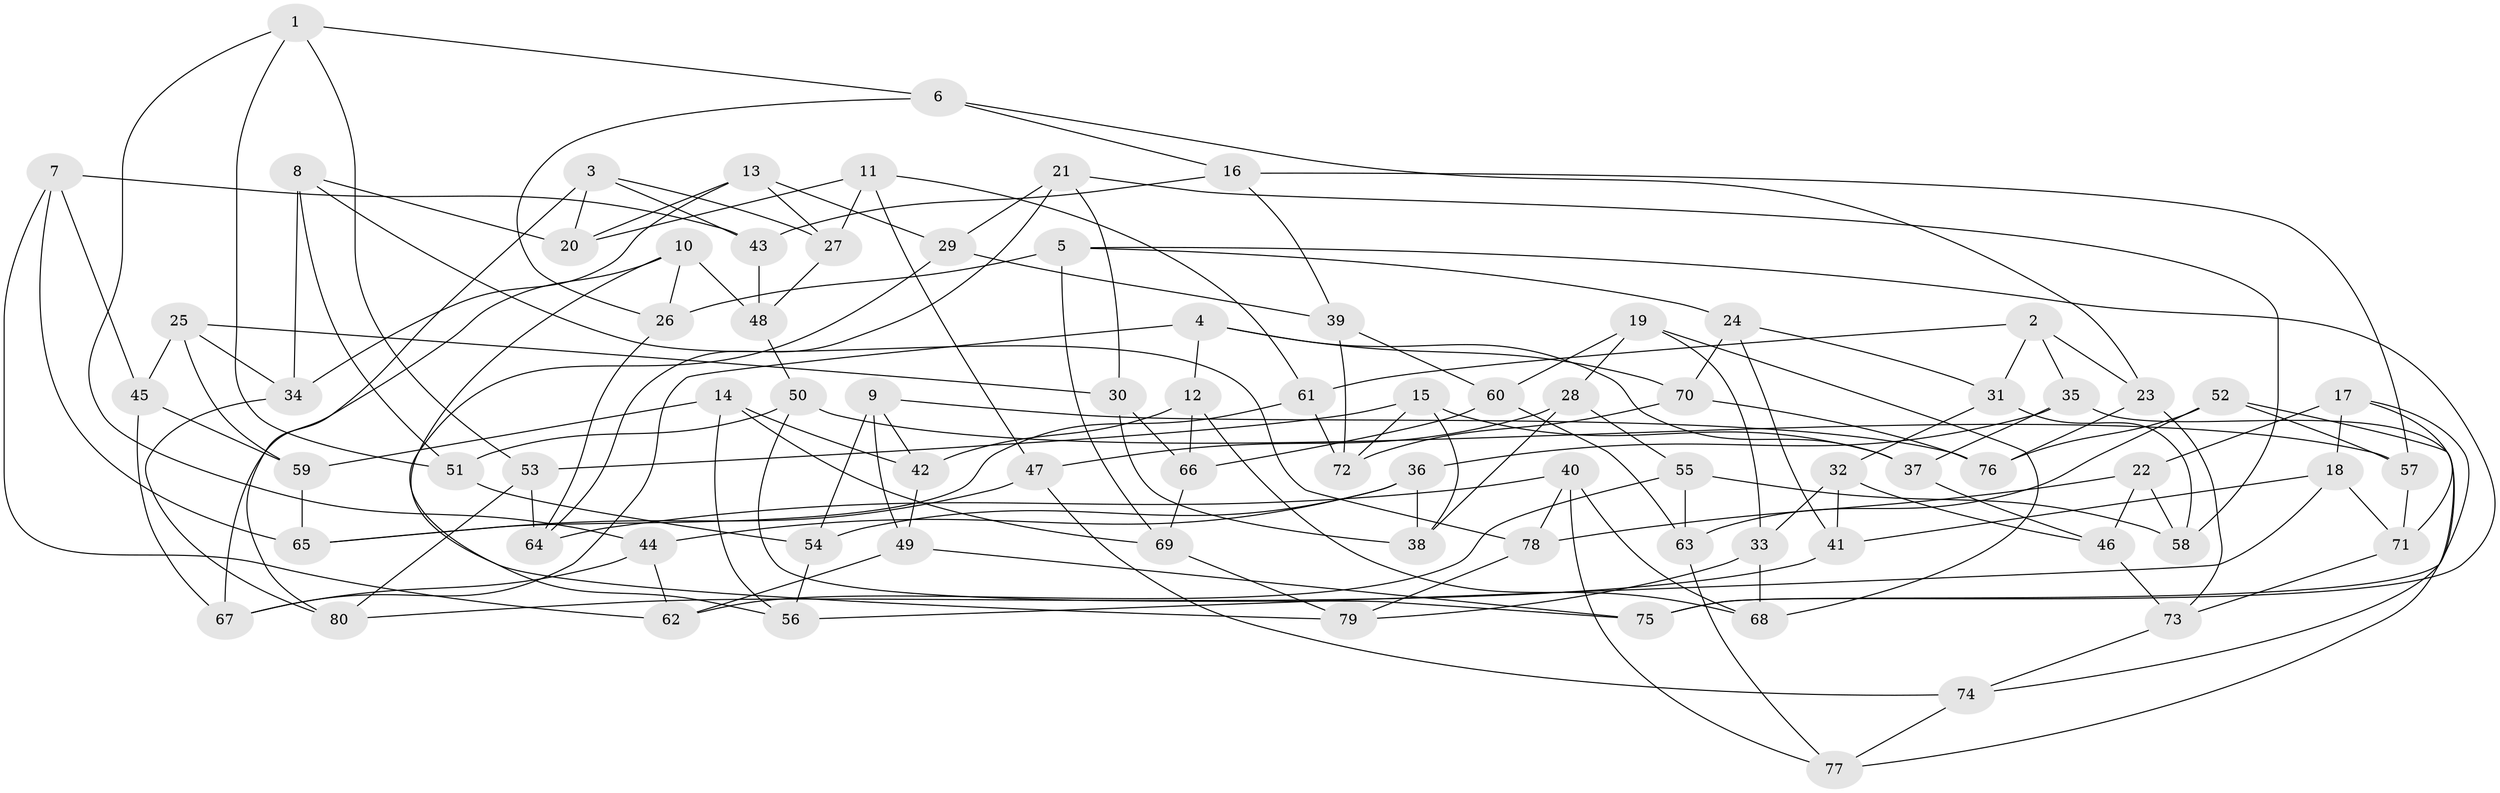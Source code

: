 // Generated by graph-tools (version 1.1) at 2025/58/03/09/25 04:58:06]
// undirected, 80 vertices, 160 edges
graph export_dot {
graph [start="1"]
  node [color=gray90,style=filled];
  1;
  2;
  3;
  4;
  5;
  6;
  7;
  8;
  9;
  10;
  11;
  12;
  13;
  14;
  15;
  16;
  17;
  18;
  19;
  20;
  21;
  22;
  23;
  24;
  25;
  26;
  27;
  28;
  29;
  30;
  31;
  32;
  33;
  34;
  35;
  36;
  37;
  38;
  39;
  40;
  41;
  42;
  43;
  44;
  45;
  46;
  47;
  48;
  49;
  50;
  51;
  52;
  53;
  54;
  55;
  56;
  57;
  58;
  59;
  60;
  61;
  62;
  63;
  64;
  65;
  66;
  67;
  68;
  69;
  70;
  71;
  72;
  73;
  74;
  75;
  76;
  77;
  78;
  79;
  80;
  1 -- 44;
  1 -- 6;
  1 -- 53;
  1 -- 51;
  2 -- 23;
  2 -- 61;
  2 -- 35;
  2 -- 31;
  3 -- 20;
  3 -- 27;
  3 -- 80;
  3 -- 43;
  4 -- 70;
  4 -- 12;
  4 -- 37;
  4 -- 67;
  5 -- 24;
  5 -- 75;
  5 -- 26;
  5 -- 69;
  6 -- 26;
  6 -- 23;
  6 -- 16;
  7 -- 62;
  7 -- 45;
  7 -- 43;
  7 -- 65;
  8 -- 34;
  8 -- 51;
  8 -- 20;
  8 -- 78;
  9 -- 54;
  9 -- 76;
  9 -- 42;
  9 -- 49;
  10 -- 26;
  10 -- 67;
  10 -- 79;
  10 -- 48;
  11 -- 27;
  11 -- 47;
  11 -- 20;
  11 -- 61;
  12 -- 66;
  12 -- 42;
  12 -- 68;
  13 -- 27;
  13 -- 34;
  13 -- 20;
  13 -- 29;
  14 -- 42;
  14 -- 59;
  14 -- 56;
  14 -- 69;
  15 -- 72;
  15 -- 53;
  15 -- 37;
  15 -- 38;
  16 -- 57;
  16 -- 39;
  16 -- 43;
  17 -- 18;
  17 -- 71;
  17 -- 75;
  17 -- 22;
  18 -- 41;
  18 -- 71;
  18 -- 56;
  19 -- 60;
  19 -- 68;
  19 -- 28;
  19 -- 33;
  21 -- 30;
  21 -- 58;
  21 -- 64;
  21 -- 29;
  22 -- 58;
  22 -- 46;
  22 -- 78;
  23 -- 76;
  23 -- 73;
  24 -- 31;
  24 -- 70;
  24 -- 41;
  25 -- 30;
  25 -- 45;
  25 -- 34;
  25 -- 59;
  26 -- 64;
  27 -- 48;
  28 -- 55;
  28 -- 47;
  28 -- 38;
  29 -- 56;
  29 -- 39;
  30 -- 66;
  30 -- 38;
  31 -- 58;
  31 -- 32;
  32 -- 41;
  32 -- 46;
  32 -- 33;
  33 -- 68;
  33 -- 79;
  34 -- 80;
  35 -- 36;
  35 -- 37;
  35 -- 77;
  36 -- 54;
  36 -- 44;
  36 -- 38;
  37 -- 46;
  39 -- 72;
  39 -- 60;
  40 -- 68;
  40 -- 77;
  40 -- 64;
  40 -- 78;
  41 -- 80;
  42 -- 49;
  43 -- 48;
  44 -- 67;
  44 -- 62;
  45 -- 59;
  45 -- 67;
  46 -- 73;
  47 -- 74;
  47 -- 65;
  48 -- 50;
  49 -- 75;
  49 -- 62;
  50 -- 51;
  50 -- 57;
  50 -- 75;
  51 -- 54;
  52 -- 76;
  52 -- 57;
  52 -- 63;
  52 -- 74;
  53 -- 64;
  53 -- 80;
  54 -- 56;
  55 -- 58;
  55 -- 63;
  55 -- 62;
  57 -- 71;
  59 -- 65;
  60 -- 66;
  60 -- 63;
  61 -- 65;
  61 -- 72;
  63 -- 77;
  66 -- 69;
  69 -- 79;
  70 -- 76;
  70 -- 72;
  71 -- 73;
  73 -- 74;
  74 -- 77;
  78 -- 79;
}
